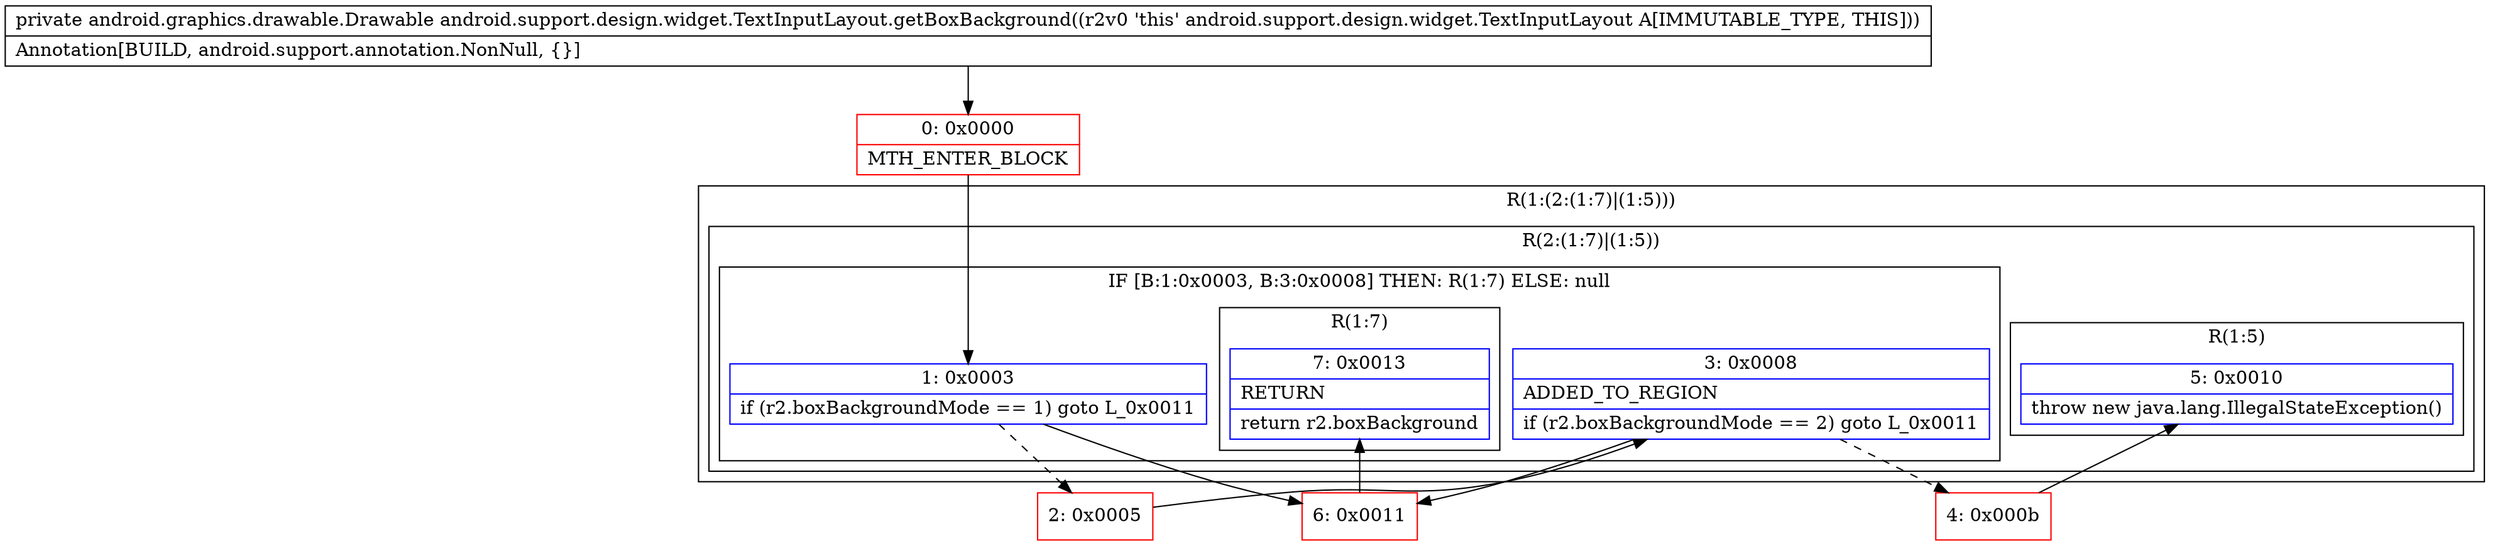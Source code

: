 digraph "CFG forandroid.support.design.widget.TextInputLayout.getBoxBackground()Landroid\/graphics\/drawable\/Drawable;" {
subgraph cluster_Region_1161005677 {
label = "R(1:(2:(1:7)|(1:5)))";
node [shape=record,color=blue];
subgraph cluster_Region_1131274034 {
label = "R(2:(1:7)|(1:5))";
node [shape=record,color=blue];
subgraph cluster_IfRegion_322174381 {
label = "IF [B:1:0x0003, B:3:0x0008] THEN: R(1:7) ELSE: null";
node [shape=record,color=blue];
Node_1 [shape=record,label="{1\:\ 0x0003|if (r2.boxBackgroundMode == 1) goto L_0x0011\l}"];
Node_3 [shape=record,label="{3\:\ 0x0008|ADDED_TO_REGION\l|if (r2.boxBackgroundMode == 2) goto L_0x0011\l}"];
subgraph cluster_Region_722199325 {
label = "R(1:7)";
node [shape=record,color=blue];
Node_7 [shape=record,label="{7\:\ 0x0013|RETURN\l|return r2.boxBackground\l}"];
}
}
subgraph cluster_Region_1924297971 {
label = "R(1:5)";
node [shape=record,color=blue];
Node_5 [shape=record,label="{5\:\ 0x0010|throw new java.lang.IllegalStateException()\l}"];
}
}
}
Node_0 [shape=record,color=red,label="{0\:\ 0x0000|MTH_ENTER_BLOCK\l}"];
Node_2 [shape=record,color=red,label="{2\:\ 0x0005}"];
Node_4 [shape=record,color=red,label="{4\:\ 0x000b}"];
Node_6 [shape=record,color=red,label="{6\:\ 0x0011}"];
MethodNode[shape=record,label="{private android.graphics.drawable.Drawable android.support.design.widget.TextInputLayout.getBoxBackground((r2v0 'this' android.support.design.widget.TextInputLayout A[IMMUTABLE_TYPE, THIS]))  | Annotation[BUILD, android.support.annotation.NonNull, \{\}]\l}"];
MethodNode -> Node_0;
Node_1 -> Node_2[style=dashed];
Node_1 -> Node_6;
Node_3 -> Node_4[style=dashed];
Node_3 -> Node_6;
Node_0 -> Node_1;
Node_2 -> Node_3;
Node_4 -> Node_5;
Node_6 -> Node_7;
}

